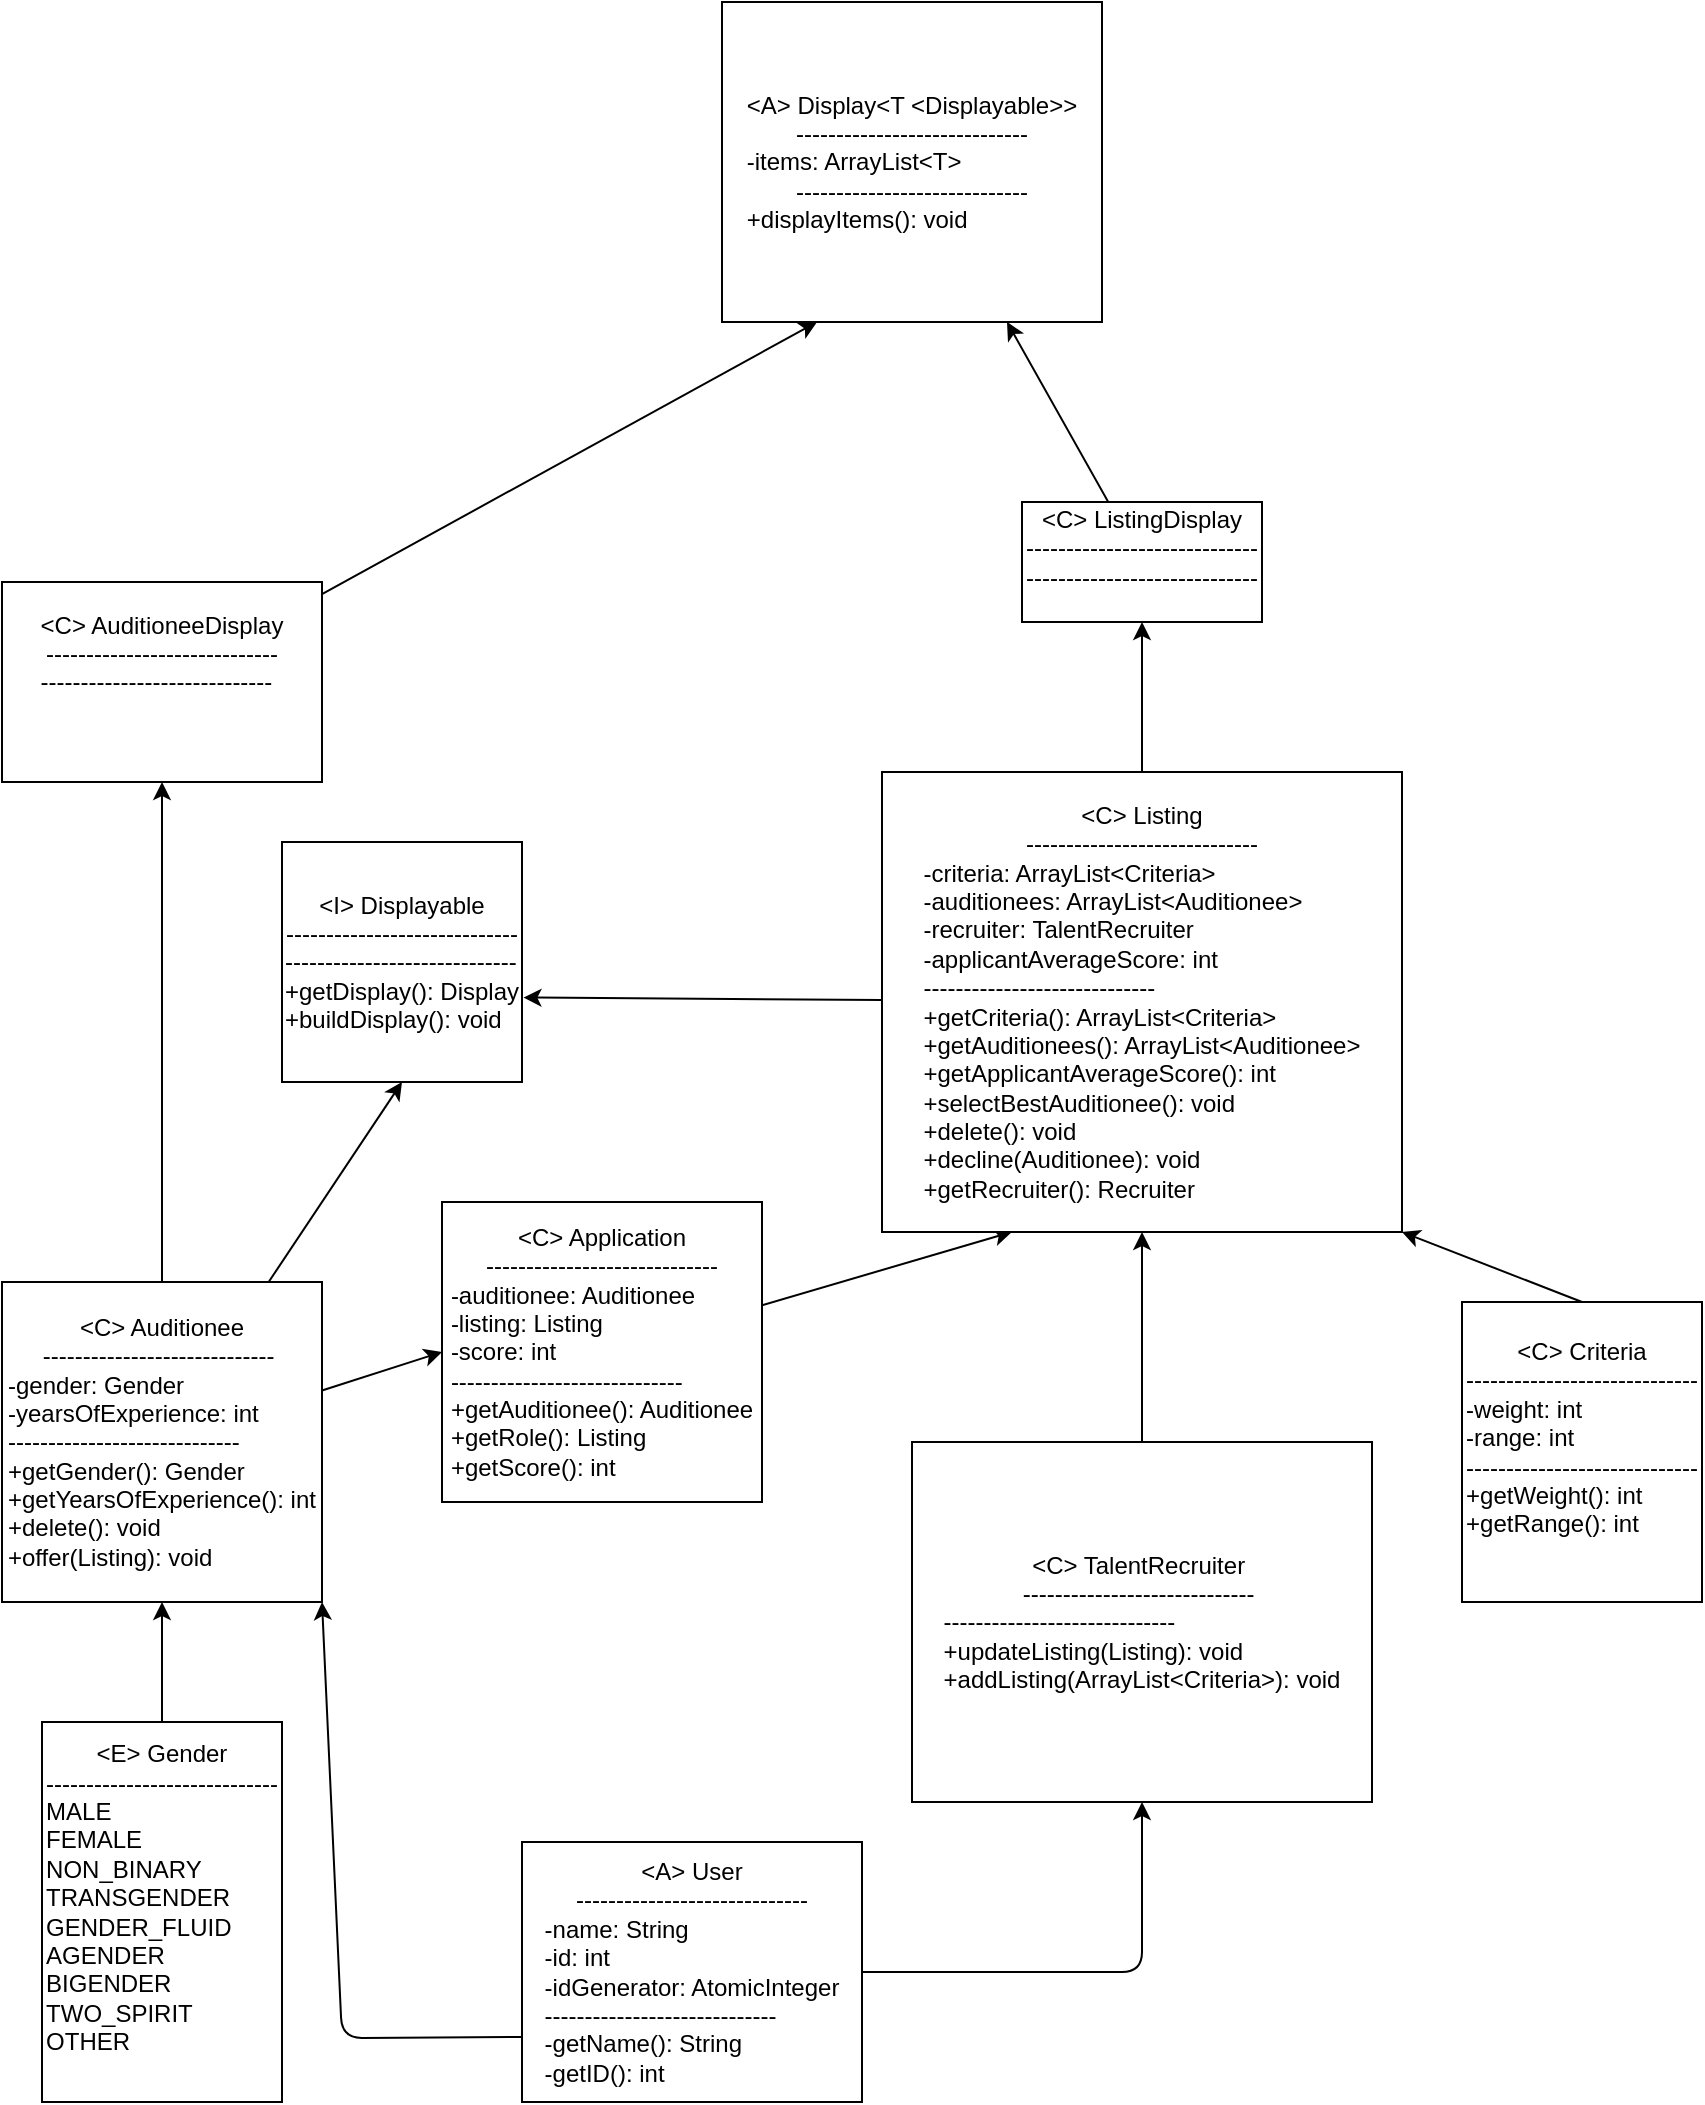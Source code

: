 <mxfile>
    <diagram id="PT0VoQ2pAafepIRgsOAo" name="Page-1">
        <mxGraphModel dx="832" dy="328" grid="1" gridSize="10" guides="1" tooltips="1" connect="1" arrows="1" fold="1" page="1" pageScale="1" pageWidth="850" pageHeight="1100" math="0" shadow="0">
            <root>
                <mxCell id="0"/>
                <mxCell id="1" parent="0"/>
                <mxCell id="14" style="edgeStyle=none;html=1;entryX=0.5;entryY=1;entryDx=0;entryDy=0;" parent="1" source="2" target="6" edge="1">
                    <mxGeometry relative="1" as="geometry"/>
                </mxCell>
                <mxCell id="2" value="&amp;lt;C&amp;gt; TalentRecruiter&amp;nbsp;&lt;br&gt;-----------------------------&amp;nbsp;&lt;div style=&quot;text-align: left;&quot;&gt;-----------------------------&lt;/div&gt;&lt;div style=&quot;text-align: left;&quot;&gt;+updateListing(Listing): void&lt;/div&gt;&lt;div style=&quot;text-align: left;&quot;&gt;+addListing(ArrayList&amp;lt;Criteria&amp;gt;): void&lt;/div&gt;" style="whiteSpace=wrap;html=1;" parent="1" vertex="1">
                    <mxGeometry x="455" y="770" width="230" height="180" as="geometry"/>
                </mxCell>
                <mxCell id="19" style="edgeStyle=none;html=1;entryX=0.5;entryY=1;entryDx=0;entryDy=0;" parent="1" source="3" target="10" edge="1">
                    <mxGeometry relative="1" as="geometry"/>
                </mxCell>
                <mxCell id="23" style="edgeStyle=none;html=1;entryX=0.5;entryY=1;entryDx=0;entryDy=0;" parent="1" source="3" target="12" edge="1">
                    <mxGeometry relative="1" as="geometry"/>
                </mxCell>
                <mxCell id="25" style="edgeStyle=none;html=1;entryX=0;entryY=0.5;entryDx=0;entryDy=0;" parent="1" source="3" target="4" edge="1">
                    <mxGeometry relative="1" as="geometry"/>
                </mxCell>
                <mxCell id="3" value="&amp;lt;C&amp;gt; Auditionee&lt;br&gt;-----------------------------&amp;nbsp;&lt;div style=&quot;text-align: left;&quot;&gt;-gender: Gender&lt;/div&gt;&lt;div style=&quot;text-align: left;&quot;&gt;-yearsOfExperience: int&lt;/div&gt;&lt;div style=&quot;text-align: left;&quot;&gt;-----------------------------&amp;nbsp;&lt;/div&gt;&lt;div style=&quot;text-align: left;&quot;&gt;+getGender(): Gender&lt;/div&gt;&lt;div style=&quot;text-align: left;&quot;&gt;+getYearsOfExperience(): int&lt;/div&gt;&lt;div style=&quot;text-align: left;&quot;&gt;+delete(): void&lt;/div&gt;&lt;span style=&quot;&quot;&gt;&lt;div style=&quot;text-align: left;&quot;&gt;&lt;span style=&quot;background-color: initial;&quot;&gt;+offer(Listing): void&lt;/span&gt;&lt;/div&gt;&lt;/span&gt;" style="whiteSpace=wrap;html=1;" parent="1" vertex="1">
                    <mxGeometry y="690" width="160" height="160" as="geometry"/>
                </mxCell>
                <mxCell id="26" style="edgeStyle=none;html=1;entryX=0.25;entryY=1;entryDx=0;entryDy=0;" parent="1" source="4" target="6" edge="1">
                    <mxGeometry relative="1" as="geometry"/>
                </mxCell>
                <mxCell id="4" value="&amp;lt;C&amp;gt; Application&lt;br&gt;-----------------------------&lt;br&gt;&lt;div style=&quot;text-align: left;&quot;&gt;-auditionee: Auditionee&lt;/div&gt;&lt;div style=&quot;text-align: left;&quot;&gt;&lt;span style=&quot;background-color: initial;&quot;&gt;-listing: Listing&lt;/span&gt;&lt;br&gt;&lt;/div&gt;&lt;div style=&quot;text-align: left;&quot;&gt;-score: int&lt;/div&gt;&lt;div style=&quot;text-align: left;&quot;&gt;&lt;span style=&quot;text-align: center;&quot;&gt;-----------------------------&lt;/span&gt;&lt;br style=&quot;text-align: center;&quot;&gt;&lt;/div&gt;&lt;div style=&quot;text-align: left;&quot;&gt;+getAuditionee(): Auditionee&lt;/div&gt;&lt;div style=&quot;text-align: left;&quot;&gt;+getRole(): Listing&lt;/div&gt;&lt;div style=&quot;text-align: left;&quot;&gt;+getScore(): int&lt;/div&gt;" style="whiteSpace=wrap;html=1;" parent="1" vertex="1">
                    <mxGeometry x="220" y="650" width="160" height="150" as="geometry"/>
                </mxCell>
                <mxCell id="13" style="edgeStyle=none;html=1;entryX=0.5;entryY=1;entryDx=0;entryDy=0;" parent="1" source="5" target="3" edge="1">
                    <mxGeometry relative="1" as="geometry"/>
                </mxCell>
                <mxCell id="5" value="&amp;lt;E&amp;gt; Gender&lt;br&gt;-----------------------------&lt;br&gt;&lt;div style=&quot;text-align: left;&quot;&gt;MALE&amp;nbsp;&lt;br&gt;FEMALE&amp;nbsp;&lt;br&gt;NON_BINARY&amp;nbsp;&lt;br&gt;TRANSGENDER&amp;nbsp;&lt;br&gt;GENDER_FLUID&amp;nbsp;&lt;br&gt;AGENDER&amp;nbsp;&lt;br&gt;BIGENDER&amp;nbsp;&lt;br&gt;TWO_SPIRIT&amp;nbsp;&lt;br&gt;OTHER&amp;nbsp;&lt;br&gt;&lt;/div&gt;&lt;div style=&quot;text-align: left;&quot;&gt;&lt;br&gt;&lt;/div&gt;" style="whiteSpace=wrap;html=1;" parent="1" vertex="1">
                    <mxGeometry x="20" y="910" width="120" height="190" as="geometry"/>
                </mxCell>
                <mxCell id="20" style="edgeStyle=none;html=1;entryX=0.5;entryY=1;entryDx=0;entryDy=0;" parent="1" source="6" target="9" edge="1">
                    <mxGeometry relative="1" as="geometry"/>
                </mxCell>
                <mxCell id="24" style="edgeStyle=none;html=1;entryX=1.006;entryY=0.648;entryDx=0;entryDy=0;entryPerimeter=0;" parent="1" source="6" target="12" edge="1">
                    <mxGeometry relative="1" as="geometry"/>
                </mxCell>
                <mxCell id="6" value="&amp;lt;C&amp;gt; Listing&lt;br&gt;-----------------------------&lt;br&gt;&lt;div style=&quot;text-align: left;&quot;&gt;-criteria: ArrayList&amp;lt;Criteria&amp;gt;&lt;/div&gt;&lt;div style=&quot;text-align: left;&quot;&gt;-auditionees: ArrayList&amp;lt;Auditionee&amp;gt;&lt;/div&gt;&lt;div style=&quot;text-align: left;&quot;&gt;&lt;div&gt;-recruiter: TalentRecruiter&lt;/div&gt;&lt;/div&gt;&lt;div style=&quot;text-align: left;&quot;&gt;-applicantAverageScore: int&lt;/div&gt;&lt;div style=&quot;text-align: left;&quot;&gt;&lt;span style=&quot;text-align: center;&quot;&gt;-----------------------------&lt;/span&gt;&lt;br style=&quot;text-align: center;&quot;&gt;&lt;/div&gt;&lt;div style=&quot;text-align: left;&quot;&gt;&lt;span style=&quot;text-align: center;&quot;&gt;+getCriteria(): ArrayList&amp;lt;Criteria&amp;gt;&lt;/span&gt;&lt;/div&gt;&lt;div style=&quot;text-align: left;&quot;&gt;&lt;span style=&quot;text-align: center;&quot;&gt;+getAuditionees(): ArrayList&amp;lt;Auditionee&amp;gt;&lt;/span&gt;&lt;/div&gt;&lt;div style=&quot;text-align: left;&quot;&gt;&lt;span style=&quot;text-align: center;&quot;&gt;+getApplicantAverageScore(): int&lt;/span&gt;&lt;/div&gt;&lt;div style=&quot;text-align: left;&quot;&gt;&lt;span style=&quot;text-align: center;&quot;&gt;+selectBestAuditionee(): void&lt;/span&gt;&lt;/div&gt;&lt;div style=&quot;text-align: left;&quot;&gt;&lt;span style=&quot;text-align: center;&quot;&gt;+delete(): void&lt;/span&gt;&lt;/div&gt;&lt;div style=&quot;text-align: left;&quot;&gt;&lt;span style=&quot;text-align: center;&quot;&gt;+decline(Auditionee): void&lt;/span&gt;&lt;/div&gt;&lt;div style=&quot;text-align: left;&quot;&gt;&lt;span style=&quot;text-align: center;&quot;&gt;+getRecruiter(): Recruiter&lt;/span&gt;&lt;/div&gt;" style="whiteSpace=wrap;html=1;" parent="1" vertex="1">
                    <mxGeometry x="440" y="435" width="260" height="230" as="geometry"/>
                </mxCell>
                <mxCell id="16" style="edgeStyle=none;html=1;entryX=1;entryY=1;entryDx=0;entryDy=0;exitX=0.5;exitY=0;exitDx=0;exitDy=0;" parent="1" source="7" target="6" edge="1">
                    <mxGeometry relative="1" as="geometry">
                        <mxPoint x="570" y="670" as="targetPoint"/>
                    </mxGeometry>
                </mxCell>
                <mxCell id="7" value="&amp;lt;C&amp;gt; Criteria&lt;br&gt;-----------------------------&lt;br&gt;&lt;div style=&quot;text-align: left;&quot;&gt;-weight: int&lt;/div&gt;&lt;div style=&quot;text-align: left;&quot;&gt;-range: int&lt;/div&gt;&lt;div style=&quot;text-align: left;&quot;&gt;-----------------------------&lt;/div&gt;&lt;div style=&quot;text-align: left;&quot;&gt;+getWeight(): int&lt;/div&gt;&lt;div style=&quot;text-align: left;&quot;&gt;+getRange(): int&lt;/div&gt;&lt;div style=&quot;text-align: left;&quot;&gt;&lt;br&gt;&lt;/div&gt;" style="whiteSpace=wrap;html=1;" parent="1" vertex="1">
                    <mxGeometry x="730" y="700" width="120" height="150" as="geometry"/>
                </mxCell>
                <mxCell id="17" style="edgeStyle=none;html=1;entryX=0.5;entryY=1;entryDx=0;entryDy=0;" parent="1" source="8" target="2" edge="1">
                    <mxGeometry relative="1" as="geometry">
                        <Array as="points">
                            <mxPoint x="570" y="1035"/>
                        </Array>
                    </mxGeometry>
                </mxCell>
                <mxCell id="18" style="edgeStyle=none;html=1;entryX=1;entryY=1;entryDx=0;entryDy=0;exitX=0;exitY=0.75;exitDx=0;exitDy=0;" parent="1" source="8" target="3" edge="1">
                    <mxGeometry relative="1" as="geometry">
                        <Array as="points">
                            <mxPoint x="170" y="1068"/>
                        </Array>
                    </mxGeometry>
                </mxCell>
                <mxCell id="8" value="&amp;lt;A&amp;gt; User&lt;br&gt;-----------------------------&lt;br&gt;&lt;div style=&quot;text-align: left;&quot;&gt;-name: String&lt;/div&gt;&lt;div style=&quot;text-align: left;&quot;&gt;-id: int&lt;/div&gt;&lt;div style=&quot;text-align: left;&quot;&gt;-idGenerator: AtomicInteger&lt;/div&gt;&lt;div style=&quot;text-align: left;&quot;&gt;-----------------------------&lt;/div&gt;&lt;div style=&quot;text-align: left;&quot;&gt;-getName(): String&lt;/div&gt;&lt;div style=&quot;text-align: left;&quot;&gt;-getID(): int&lt;/div&gt;" style="whiteSpace=wrap;html=1;" parent="1" vertex="1">
                    <mxGeometry x="260" y="970" width="170" height="130" as="geometry"/>
                </mxCell>
                <mxCell id="21" style="edgeStyle=none;html=1;entryX=0.75;entryY=1;entryDx=0;entryDy=0;" parent="1" source="9" target="11" edge="1">
                    <mxGeometry relative="1" as="geometry"/>
                </mxCell>
                <mxCell id="9" value="&amp;lt;C&amp;gt; ListingDisplay&lt;br&gt;-----------------------------&lt;br&gt;&lt;div style=&quot;text-align: left;&quot;&gt;-----------------------------&lt;br&gt;&lt;div&gt;&lt;br&gt;&lt;/div&gt;&lt;/div&gt;" style="whiteSpace=wrap;html=1;" parent="1" vertex="1">
                    <mxGeometry x="510" y="300" width="120" height="60" as="geometry"/>
                </mxCell>
                <mxCell id="22" style="edgeStyle=none;html=1;entryX=0.25;entryY=1;entryDx=0;entryDy=0;" parent="1" source="10" target="11" edge="1">
                    <mxGeometry relative="1" as="geometry"/>
                </mxCell>
                <mxCell id="10" value="&amp;lt;C&amp;gt; AuditioneeDisplay&lt;br&gt;-----------------------------&lt;br&gt;&lt;div style=&quot;text-align: left;&quot;&gt;-----------------------------&amp;nbsp;&lt;div&gt;&lt;br&gt;&lt;/div&gt;&lt;div&gt;&lt;br&gt;&lt;/div&gt;&lt;/div&gt;" style="whiteSpace=wrap;html=1;" parent="1" vertex="1">
                    <mxGeometry y="340" width="160" height="100" as="geometry"/>
                </mxCell>
                <mxCell id="11" value="&amp;lt;A&amp;gt; Display&amp;lt;T &amp;lt;Displayable&amp;gt;&amp;gt;&lt;br&gt;-----------------------------&lt;br&gt;&lt;div style=&quot;text-align: left;&quot;&gt;-items: ArrayList&amp;lt;T&amp;gt;&lt;/div&gt;-----------------------------&lt;br&gt;&lt;div style=&quot;text-align: left;&quot;&gt;+displayItems(): void&lt;/div&gt;" style="whiteSpace=wrap;html=1;" parent="1" vertex="1">
                    <mxGeometry x="360" y="50" width="190" height="160" as="geometry"/>
                </mxCell>
                <mxCell id="12" value="&amp;lt;I&amp;gt; Displayable&lt;br&gt;-----------------------------&lt;br&gt;&lt;div style=&quot;text-align: left;&quot;&gt;-----------------------------&lt;br&gt;&lt;div&gt;+getDisplay(): Display&lt;/div&gt;&lt;div&gt;+buildDisplay(): void&lt;/div&gt;&lt;/div&gt;" style="whiteSpace=wrap;html=1;" parent="1" vertex="1">
                    <mxGeometry x="140" y="470" width="120" height="120" as="geometry"/>
                </mxCell>
            </root>
        </mxGraphModel>
    </diagram>
</mxfile>